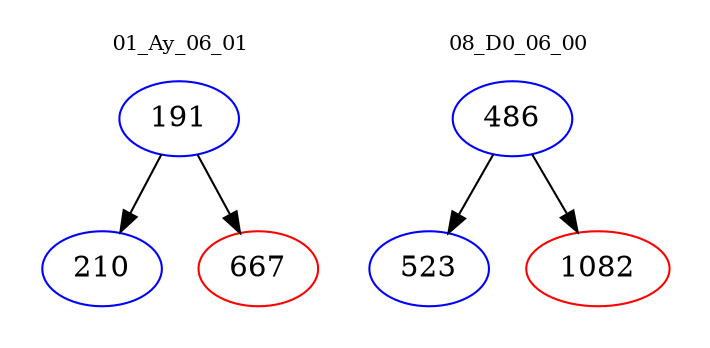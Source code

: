 digraph{
subgraph cluster_0 {
color = white
label = "01_Ay_06_01";
fontsize=10;
T0_191 [label="191", color="blue"]
T0_191 -> T0_210 [color="black"]
T0_210 [label="210", color="blue"]
T0_191 -> T0_667 [color="black"]
T0_667 [label="667", color="red"]
}
subgraph cluster_1 {
color = white
label = "08_D0_06_00";
fontsize=10;
T1_486 [label="486", color="blue"]
T1_486 -> T1_523 [color="black"]
T1_523 [label="523", color="blue"]
T1_486 -> T1_1082 [color="black"]
T1_1082 [label="1082", color="red"]
}
}
